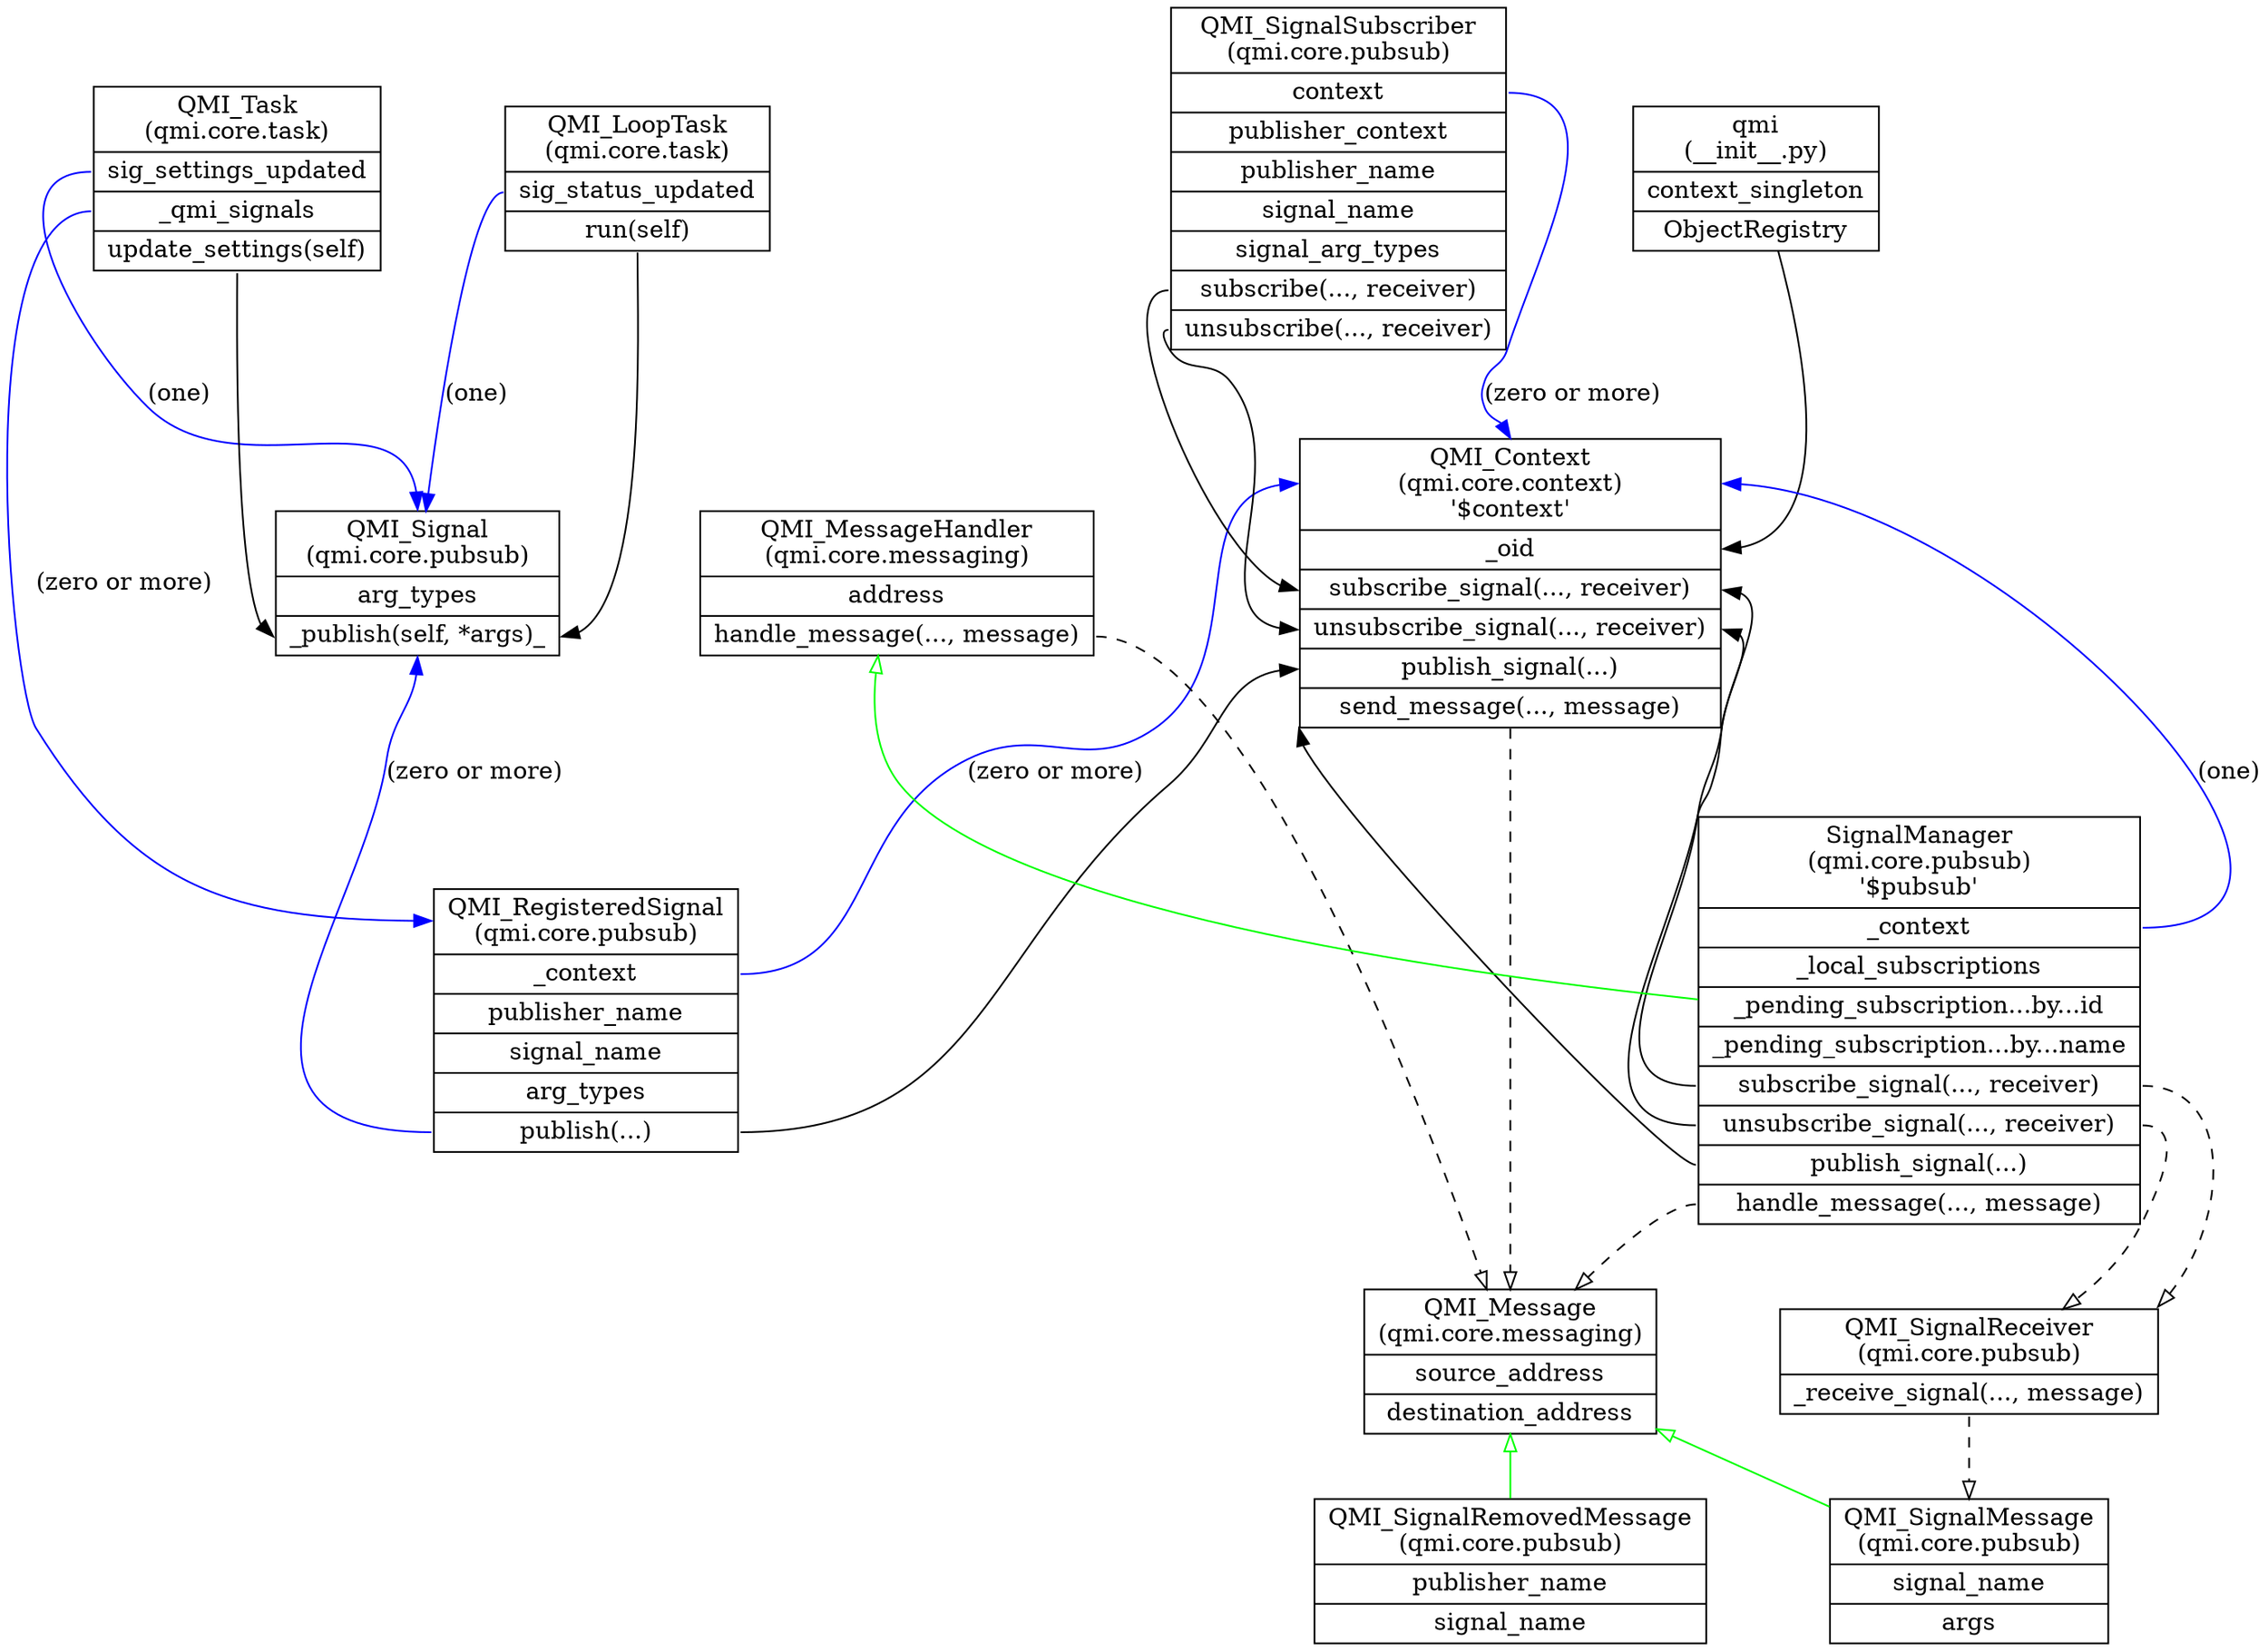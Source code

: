 digraph {
    // ranksep=1.0
    nodesep=1.0

    // qmi module

    qmi_module            [shape=record label="{ qmi\n(__init__.py) | <ctx_singleton> context_singleton | ObjectRegistry }"];

    // Classes without a superclass.

    cls_qmi_context       [shape=record label="{ <ctx_top> QMI_Context\n(qmi.core.context)\n'$context' | <oid> _oid | <sub_ctx> subscribe_signal(..., receiver) | <unsub_ctx> unsubscribe_signal(..., receiver) | <pub_ctx> publish_signal(...) | <send_message> send_message(..., message) }"];

    cls_qmi_message       [shape=record label="{ QMI_Message\n(qmi.core.messaging) | <sour_addr> source_address | <dest_addr> destination_address }" ];

    cls_qmi_signal        [shape=record label="{ <sig_top> QMI_Signal\n(qmi.core.pubsub) | arg_types | <sig_pub> _publish(self, *args)_}" ];

    cls_registered_signal [shape=record label="{ <regsig_top> QMI_RegisteredSignal\n(qmi.core.pubsub) | <regsig_ctx> _context | publisher_name | signal_name | arg_types | <pub_reg> publish(...) }"];

    cls_signal_subscriber [shape=record label="{ QMI_SignalSubscriber\n(qmi.core.pubsub) | <sigsub_ctx> context | publisher_context | publisher_name | signal_name | signal_arg_types | <sigsub_sub> subscribe(..., receiver) | <sigsub_unsub> unsubscribe(..., receiver)  }" ];

    // QMI_Message and pubsub signal subclasses

    cls_signal_manager    [shape=record label="{ SignalManager\n(qmi.core.pubsub)\n'$pubsub' | <sigman_ctx> _context | <local_subs> _local_subscriptions | <pending_subs_id> _pending_subscription...by...id | <pending_subs_name> _pending_subscription...by...name | <sub_sig> subscribe_signal(..., receiver) | <unsub_sig> unsubscribe_signal(..., receiver) | <pub_sig> publish_signal(...) | <handle_sig> handle_message(..., message) }"];
    cls_signal_receiver   [shape=record label="{ QMI_SignalReceiver\n(qmi.core.pubsub) | <recv_sig> _receive_signal(..., message) }" ];
    cls_signal_message    [shape=record label="{ QMI_SignalMessage\n(qmi.core.pubsub) | signal_name | args }" ];
    cls_signal_removed    [shape=record label="{ QMI_SignalRemovedMessage\n(qmi.core.pubsub) | publisher_name | signal_name }" ];

    // Signal use case classes
    cls_qmi_task          [shape=record label="{ QMI_Task\n(qmi.core.task) | <sig_settings_updated> sig_settings_updated | <qmi_signals> _qmi_signals | <update_settings> update_settings(self) }"];
    cls_qmi_looptask      [shape=record label="{ QMI_LoopTask\n(qmi.core.task) | <sig_status_updated> sig_status_updated | <run_looptask> run(self) }"];

    // QMI_MessageHandler class and its specializations

    cls_qmi_message_handler [shape=record label="{ QMI_MessageHandler\n(qmi.core.messaging) | <msghanlderaddr> address | <msg_handler_handle_msg> handle_message(..., message) }" ];

    // Specializations

    cls_qmi_message_handler -> cls_signal_manager      [dir="back" arrowtail="onormal" color="green"];

    cls_qmi_message         -> cls_signal_message      [dir="back" arrowtail="onormal" color="green"];
    cls_qmi_message         -> cls_signal_removed      [dir="back" arrowtail="onormal" color="green"];

    // Ownership

    cls_qmi_task:sig_settings_updated:w    -> cls_qmi_signal:n             [color="blue" label="(one)"];
    cls_qmi_looptask:sig_status_updated  -> cls_qmi_signal             [color="blue" label="(one)"];
    cls_qmi_context:ctx_top     -> cls_registered_signal:regsig_ctx            [dir="back" color="blue" label="(zero or more)"];
    cls_qmi_context:ctx_top        ->  cls_signal_manager:sigman_ctx         [dir="back" color="blue" label="(one)"]
    cls_qmi_signal:sig_pub:s               -> cls_registered_signal:pub_reg [dir="back" color="blue" label="(zero or more)"];
    cls_signal_subscriber:sigsub_ctx:e     -> cls_qmi_context:ctx_top            [color="blue" label="(zero or more)"];
    cls_qmi_task:qmi_signals:w             -> cls_registered_signal:regsig_top      [color="blue" label="(zero or more)"]

    // Argument types.

    cls_qmi_context:send_message:s -> cls_qmi_message                     [color="black" arrowhead="onormal" style="dashed"]
    cls_qmi_message_handler:msg_handler_handle_msg:e -> cls_qmi_message   [color="black" arrowhead="onormal" style="dashed"]
    cls_signal_manager:handle_sig ->  cls_qmi_message                   [color="black" arrowhead="onormal" style="dashed"]

    cls_signal_manager:sub_sig:e   -> cls_signal_receiver:ne         [color="black" arrowhead="onormal" style="dashed"]
    cls_signal_manager:unsub_sig:e -> cls_signal_receiver         [color="black" arrowhead="onormal" style="dashed"]

    cls_signal_receiver:recv_sig -> cls_signal_message                  [color="black" arrowhead="onormal" style="dashed"]

    // Usage

    qmi_module:object_registry          -> cls_qmi_context:oid              [color="black"];

    cls_registered_signal:pub_reg       -> cls_qmi_context:pub_ctx          [color="black"];
    cls_signal_subscriber:sigsub_sub:w    -> cls_qmi_context:sub_ctx:w          [color="black"];
    cls_signal_subscriber:sigsub_unsub:w  -> cls_qmi_context:unsub_ctx:w        [color="black"];
    cls_signal_manager:pub_sig:w          -> cls_qmi_context:send_message:sw     [color="black"];
    cls_signal_manager:sub_sig:w        -> cls_qmi_context:sub_ctx:e        [color="black"];
    cls_signal_manager:unsub_sig:w        -> cls_qmi_context:unsub_ctx:e        [color="black"];

    cls_qmi_task:update_settings:s        -> cls_qmi_signal:sig_pub         [color="black"];
    cls_qmi_looptask:run_looptask:s       -> cls_qmi_signal:sig_pub           [color="black"];
}
